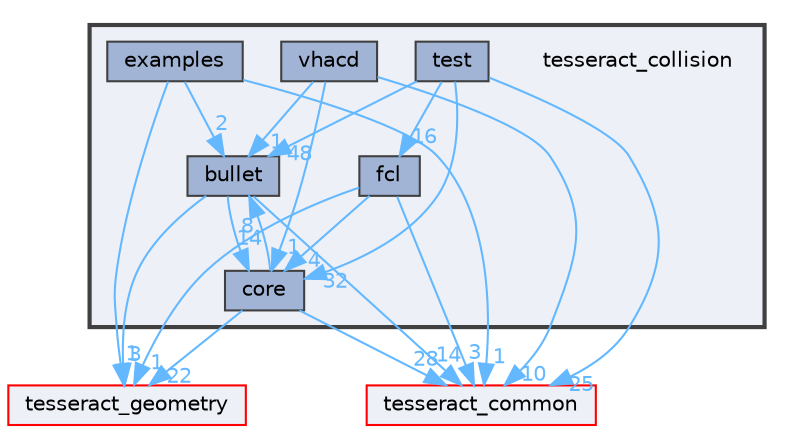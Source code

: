 digraph "tesseract_collision"
{
 // LATEX_PDF_SIZE
  bgcolor="transparent";
  edge [fontname=Helvetica,fontsize=10,labelfontname=Helvetica,labelfontsize=10];
  node [fontname=Helvetica,fontsize=10,shape=box,height=0.2,width=0.4];
  compound=true
  subgraph clusterdir_10d374c56a837e7f10014d66610d1e74 {
    graph [ bgcolor="#edf0f7", pencolor="grey25", label="", fontname=Helvetica,fontsize=10 style="filled,bold", URL="dir_10d374c56a837e7f10014d66610d1e74.html",tooltip=""]
    dir_10d374c56a837e7f10014d66610d1e74 [shape=plaintext, label="tesseract_collision"];
  dir_06345f2e0a93a8c3d7765a82cd4266e2 [label="bullet", fillcolor="#a2b4d6", color="grey25", style="filled", URL="dir_06345f2e0a93a8c3d7765a82cd4266e2.html",tooltip=""];
  dir_3cc4793d26fe710183f6534c88691bb7 [label="core", fillcolor="#a2b4d6", color="grey25", style="filled", URL="dir_3cc4793d26fe710183f6534c88691bb7.html",tooltip=""];
  dir_ca6d624c4924ae99b336aa8bc892d65e [label="examples", fillcolor="#a2b4d6", color="grey25", style="filled", URL="dir_ca6d624c4924ae99b336aa8bc892d65e.html",tooltip=""];
  dir_a516f7df1f21978c60785d4c91e5ac82 [label="fcl", fillcolor="#a2b4d6", color="grey25", style="filled", URL="dir_a516f7df1f21978c60785d4c91e5ac82.html",tooltip=""];
  dir_4275412daa57bb49a689f52b9e9d9e1d [label="test", fillcolor="#a2b4d6", color="grey25", style="filled", URL="dir_4275412daa57bb49a689f52b9e9d9e1d.html",tooltip=""];
  dir_cef080a1c457534c26e3494a884a3d55 [label="vhacd", fillcolor="#a2b4d6", color="grey25", style="filled", URL="dir_cef080a1c457534c26e3494a884a3d55.html",tooltip=""];
  }
  dir_48d618810f42ebb74ce6e28217206bba [label="tesseract_geometry", fillcolor="#edf0f7", color="red", style="filled", URL="dir_48d618810f42ebb74ce6e28217206bba.html",tooltip=""];
  dir_8430b83f3af685b4c96d298a32e9aa37 [label="tesseract_common", fillcolor="#edf0f7", color="red", style="filled", URL="dir_8430b83f3af685b4c96d298a32e9aa37.html",tooltip=""];
  dir_06345f2e0a93a8c3d7765a82cd4266e2->dir_3cc4793d26fe710183f6534c88691bb7 [headlabel="14", labeldistance=1.5 headhref="dir_000003_000007.html" color="steelblue1" fontcolor="steelblue1"];
  dir_06345f2e0a93a8c3d7765a82cd4266e2->dir_8430b83f3af685b4c96d298a32e9aa37 [headlabel="14", labeldistance=1.5 headhref="dir_000003_000075.html" color="steelblue1" fontcolor="steelblue1"];
  dir_06345f2e0a93a8c3d7765a82cd4266e2->dir_48d618810f42ebb74ce6e28217206bba [headlabel="3", labeldistance=1.5 headhref="dir_000003_000079.html" color="steelblue1" fontcolor="steelblue1"];
  dir_3cc4793d26fe710183f6534c88691bb7->dir_06345f2e0a93a8c3d7765a82cd4266e2 [headlabel="8", labeldistance=1.5 headhref="dir_000007_000003.html" color="steelblue1" fontcolor="steelblue1"];
  dir_3cc4793d26fe710183f6534c88691bb7->dir_48d618810f42ebb74ce6e28217206bba [headlabel="22", labeldistance=1.5 headhref="dir_000007_000079.html" color="steelblue1" fontcolor="steelblue1"];
  dir_3cc4793d26fe710183f6534c88691bb7->dir_8430b83f3af685b4c96d298a32e9aa37 [headlabel="28", labeldistance=1.5 headhref="dir_000007_000075.html" color="steelblue1" fontcolor="steelblue1"];
  dir_ca6d624c4924ae99b336aa8bc892d65e->dir_06345f2e0a93a8c3d7765a82cd4266e2 [headlabel="2", labeldistance=1.5 headhref="dir_000011_000003.html" color="steelblue1" fontcolor="steelblue1"];
  dir_ca6d624c4924ae99b336aa8bc892d65e->dir_48d618810f42ebb74ce6e28217206bba [headlabel="1", labeldistance=1.5 headhref="dir_000011_000079.html" color="steelblue1" fontcolor="steelblue1"];
  dir_ca6d624c4924ae99b336aa8bc892d65e->dir_8430b83f3af685b4c96d298a32e9aa37 [headlabel="1", labeldistance=1.5 headhref="dir_000011_000075.html" color="steelblue1" fontcolor="steelblue1"];
  dir_a516f7df1f21978c60785d4c91e5ac82->dir_8430b83f3af685b4c96d298a32e9aa37 [headlabel="3", labeldistance=1.5 headhref="dir_000017_000075.html" color="steelblue1" fontcolor="steelblue1"];
  dir_a516f7df1f21978c60785d4c91e5ac82->dir_3cc4793d26fe710183f6534c88691bb7 [headlabel="4", labeldistance=1.5 headhref="dir_000017_000007.html" color="steelblue1" fontcolor="steelblue1"];
  dir_a516f7df1f21978c60785d4c91e5ac82->dir_48d618810f42ebb74ce6e28217206bba [headlabel="1", labeldistance=1.5 headhref="dir_000017_000079.html" color="steelblue1" fontcolor="steelblue1"];
  dir_4275412daa57bb49a689f52b9e9d9e1d->dir_06345f2e0a93a8c3d7765a82cd4266e2 [headlabel="48", labeldistance=1.5 headhref="dir_000099_000003.html" color="steelblue1" fontcolor="steelblue1"];
  dir_4275412daa57bb49a689f52b9e9d9e1d->dir_3cc4793d26fe710183f6534c88691bb7 [headlabel="32", labeldistance=1.5 headhref="dir_000099_000007.html" color="steelblue1" fontcolor="steelblue1"];
  dir_4275412daa57bb49a689f52b9e9d9e1d->dir_8430b83f3af685b4c96d298a32e9aa37 [headlabel="25", labeldistance=1.5 headhref="dir_000099_000075.html" color="steelblue1" fontcolor="steelblue1"];
  dir_4275412daa57bb49a689f52b9e9d9e1d->dir_a516f7df1f21978c60785d4c91e5ac82 [headlabel="16", labeldistance=1.5 headhref="dir_000099_000017.html" color="steelblue1" fontcolor="steelblue1"];
  dir_cef080a1c457534c26e3494a884a3d55->dir_06345f2e0a93a8c3d7765a82cd4266e2 [headlabel="1", labeldistance=1.5 headhref="dir_000113_000003.html" color="steelblue1" fontcolor="steelblue1"];
  dir_cef080a1c457534c26e3494a884a3d55->dir_8430b83f3af685b4c96d298a32e9aa37 [headlabel="10", labeldistance=1.5 headhref="dir_000113_000075.html" color="steelblue1" fontcolor="steelblue1"];
  dir_cef080a1c457534c26e3494a884a3d55->dir_3cc4793d26fe710183f6534c88691bb7 [headlabel="1", labeldistance=1.5 headhref="dir_000113_000007.html" color="steelblue1" fontcolor="steelblue1"];
}
